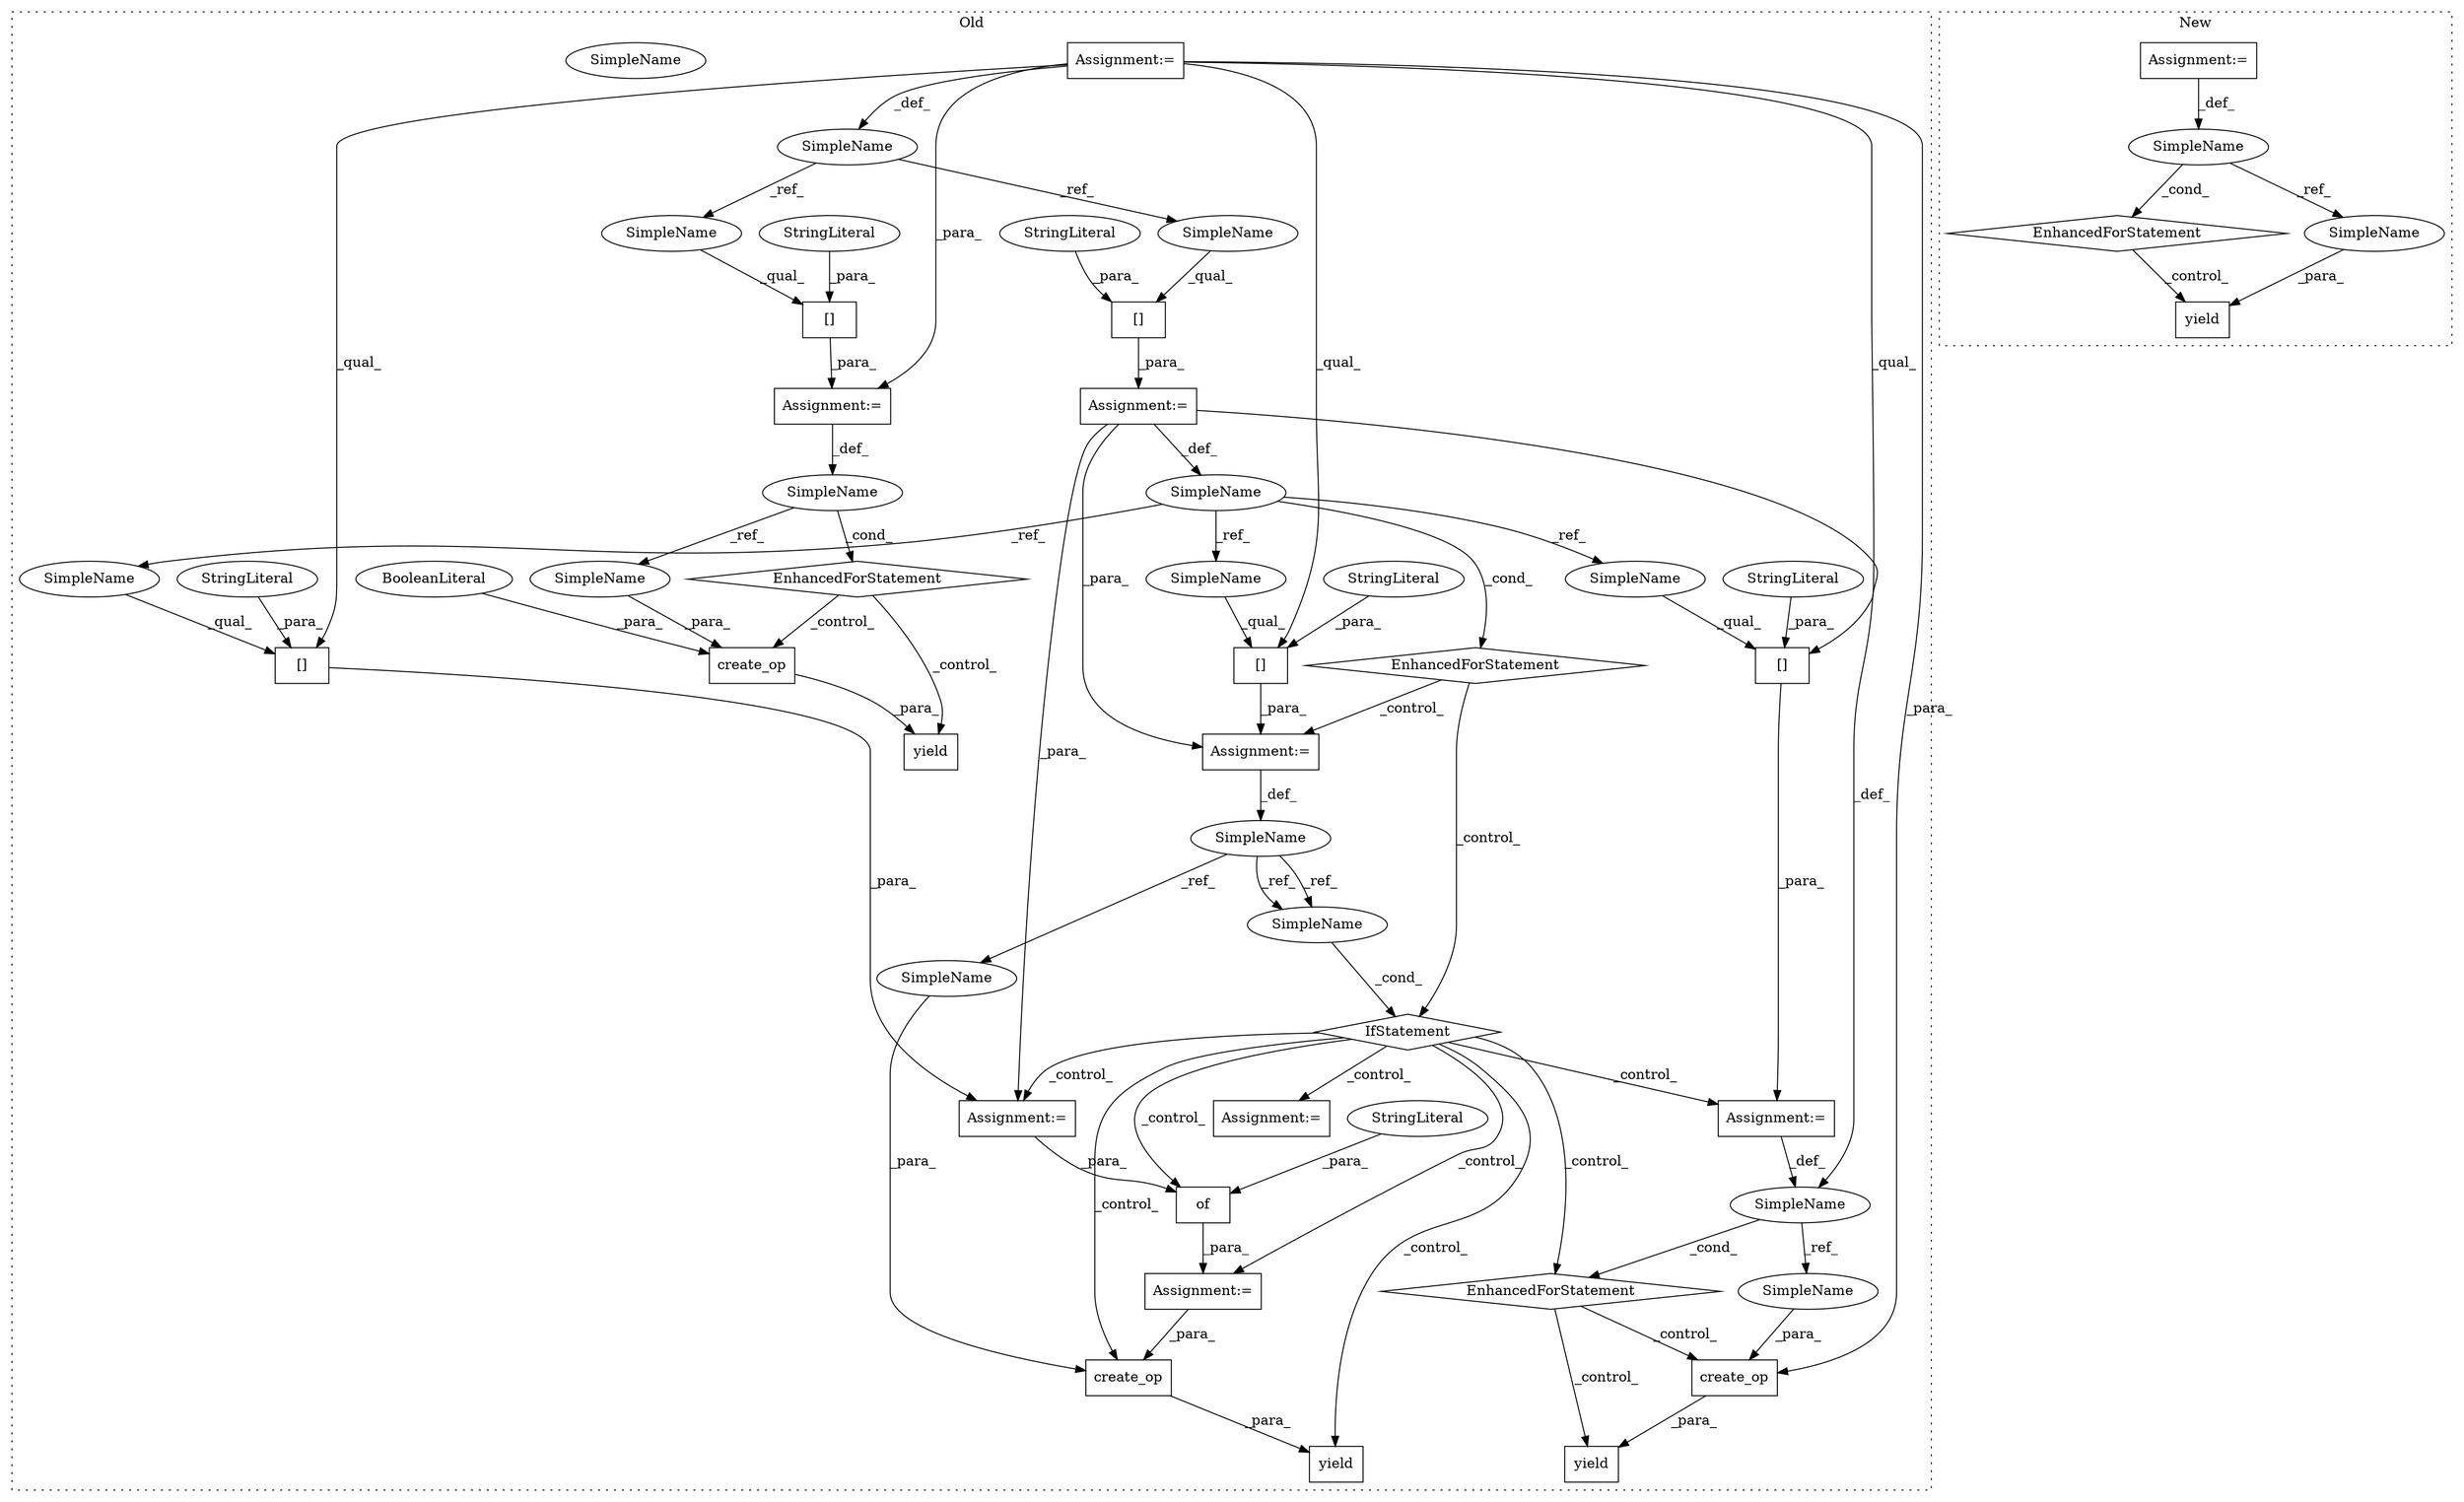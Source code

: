 digraph G {
subgraph cluster0 {
1 [label="yield" a="112" s="2735" l="7" shape="box"];
5 [label="Assignment:=" a="7" s="2623,2719" l="65,2" shape="box"];
6 [label="EnhancedForStatement" a="70" s="2623,2719" l="65,2" shape="diamond"];
7 [label="SimpleName" a="42" s="2692" l="4" shape="ellipse"];
8 [label="SimpleName" a="42" s="2386" l="9" shape="ellipse"];
9 [label="IfStatement" a="25" s="2430,2443" l="4,2" shape="diamond"];
10 [label="Assignment:=" a="7" s="2491" l="1" shape="box"];
12 [label="EnhancedForStatement" a="70" s="2282,2374" l="57,2" shape="diamond"];
13 [label="yield" a="112" s="2523" l="7" shape="box"];
14 [label="SimpleName" a="42" s="2343" l="5" shape="ellipse"];
15 [label="Assignment:=" a="7" s="2250" l="1" shape="box"];
16 [label="Assignment:=" a="7" s="2282,2374" l="57,2" shape="box"];
17 [label="of" a="32" s="2496,2510" l="3,1" shape="box"];
18 [label="[]" a="2" s="2462,2474" l="6,1" shape="box"];
19 [label="SimpleName" a="42" s="2434" l="9" shape="ellipse"];
20 [label="[]" a="2" s="2351,2373" l="14,1" shape="box"];
21 [label="StringLiteral" a="45" s="2365" l="8" shape="ellipse"];
22 [label="[]" a="2" s="2396,2419" l="6,1" shape="box"];
23 [label="StringLiteral" a="45" s="2402" l="17" shape="ellipse"];
24 [label="[]" a="2" s="2699,2718" l="6,1" shape="box"];
25 [label="StringLiteral" a="45" s="2468" l="6" shape="ellipse"];
26 [label="StringLiteral" a="45" s="2705" l="13" shape="ellipse"];
27 [label="StringLiteral" a="45" s="2499" l="6" shape="ellipse"];
28 [label="create_op" a="32" s="2742,2756" l="10,1" shape="box"];
29 [label="Assignment:=" a="7" s="2461" l="1" shape="box"];
30 [label="create_op" a="32" s="2530,2567" l="10,1" shape="box"];
31 [label="Assignment:=" a="7" s="2395" l="1" shape="box"];
32 [label="[]" a="2" s="2863,2893" l="14,1" shape="box"];
33 [label="EnhancedForStatement" a="70" s="2795,2894" l="57,2" shape="diamond"];
34 [label="SimpleName" a="42" s="2856" l="4" shape="ellipse"];
35 [label="yield" a="112" s="2906" l="7" shape="box"];
36 [label="SimpleName" a="42" s="2237" l="13" shape="ellipse"];
37 [label="StringLiteral" a="45" s="2877" l="16" shape="ellipse"];
38 [label="create_op" a="32" s="2913,2932" l="10,1" shape="box"];
39 [label="BooleanLiteral" a="9" s="2928" l="4" shape="ellipse"];
40 [label="Assignment:=" a="7" s="2795,2894" l="57,2" shape="box"];
41 [label="Assignment:=" a="7" s="2608" l="2" shape="box"];
43 [label="SimpleName" a="42" s="2462" l="5" shape="ellipse"];
44 [label="SimpleName" a="42" s="2699" l="5" shape="ellipse"];
45 [label="SimpleName" a="42" s="2396" l="5" shape="ellipse"];
46 [label="SimpleName" a="42" s="2923" l="4" shape="ellipse"];
47 [label="SimpleName" a="42" s="2434" l="9" shape="ellipse"];
48 [label="SimpleName" a="42" s="2540" l="9" shape="ellipse"];
49 [label="SimpleName" a="42" s="2752" l="4" shape="ellipse"];
50 [label="SimpleName" a="42" s="2351" l="13" shape="ellipse"];
51 [label="SimpleName" a="42" s="2863" l="13" shape="ellipse"];
label = "Old";
style="dotted";
}
subgraph cluster1 {
2 [label="EnhancedForStatement" a="70" s="2169,2310" l="57,2" shape="diamond"];
3 [label="Assignment:=" a="7" s="2169,2310" l="57,2" shape="box"];
4 [label="yield" a="112" s="2322" l="7" shape="box"];
11 [label="SimpleName" a="42" s="2238" l="2" shape="ellipse"];
42 [label="SimpleName" a="42" s="2329" l="2" shape="ellipse"];
label = "New";
style="dotted";
}
2 -> 4 [label="_control_"];
3 -> 11 [label="_def_"];
5 -> 7 [label="_def_"];
6 -> 28 [label="_control_"];
6 -> 1 [label="_control_"];
7 -> 49 [label="_ref_"];
7 -> 6 [label="_cond_"];
8 -> 47 [label="_ref_"];
8 -> 47 [label="_ref_"];
8 -> 48 [label="_ref_"];
9 -> 29 [label="_control_"];
9 -> 30 [label="_control_"];
9 -> 41 [label="_control_"];
9 -> 5 [label="_control_"];
9 -> 6 [label="_control_"];
9 -> 17 [label="_control_"];
9 -> 10 [label="_control_"];
9 -> 13 [label="_control_"];
10 -> 30 [label="_para_"];
11 -> 2 [label="_cond_"];
11 -> 42 [label="_ref_"];
12 -> 9 [label="_control_"];
12 -> 31 [label="_control_"];
14 -> 44 [label="_ref_"];
14 -> 43 [label="_ref_"];
14 -> 12 [label="_cond_"];
14 -> 45 [label="_ref_"];
15 -> 36 [label="_def_"];
15 -> 28 [label="_para_"];
15 -> 40 [label="_para_"];
15 -> 24 [label="_qual_"];
15 -> 18 [label="_qual_"];
15 -> 22 [label="_qual_"];
16 -> 14 [label="_def_"];
16 -> 31 [label="_para_"];
16 -> 29 [label="_para_"];
16 -> 7 [label="_def_"];
17 -> 10 [label="_para_"];
18 -> 29 [label="_para_"];
20 -> 16 [label="_para_"];
21 -> 20 [label="_para_"];
22 -> 31 [label="_para_"];
23 -> 22 [label="_para_"];
24 -> 5 [label="_para_"];
25 -> 18 [label="_para_"];
26 -> 24 [label="_para_"];
27 -> 17 [label="_para_"];
28 -> 1 [label="_para_"];
29 -> 17 [label="_para_"];
30 -> 13 [label="_para_"];
31 -> 8 [label="_def_"];
32 -> 40 [label="_para_"];
33 -> 38 [label="_control_"];
33 -> 35 [label="_control_"];
34 -> 33 [label="_cond_"];
34 -> 46 [label="_ref_"];
36 -> 50 [label="_ref_"];
36 -> 51 [label="_ref_"];
37 -> 32 [label="_para_"];
38 -> 35 [label="_para_"];
39 -> 38 [label="_para_"];
40 -> 34 [label="_def_"];
42 -> 4 [label="_para_"];
43 -> 18 [label="_qual_"];
44 -> 24 [label="_qual_"];
45 -> 22 [label="_qual_"];
46 -> 38 [label="_para_"];
47 -> 9 [label="_cond_"];
48 -> 30 [label="_para_"];
49 -> 28 [label="_para_"];
50 -> 20 [label="_qual_"];
51 -> 32 [label="_qual_"];
}